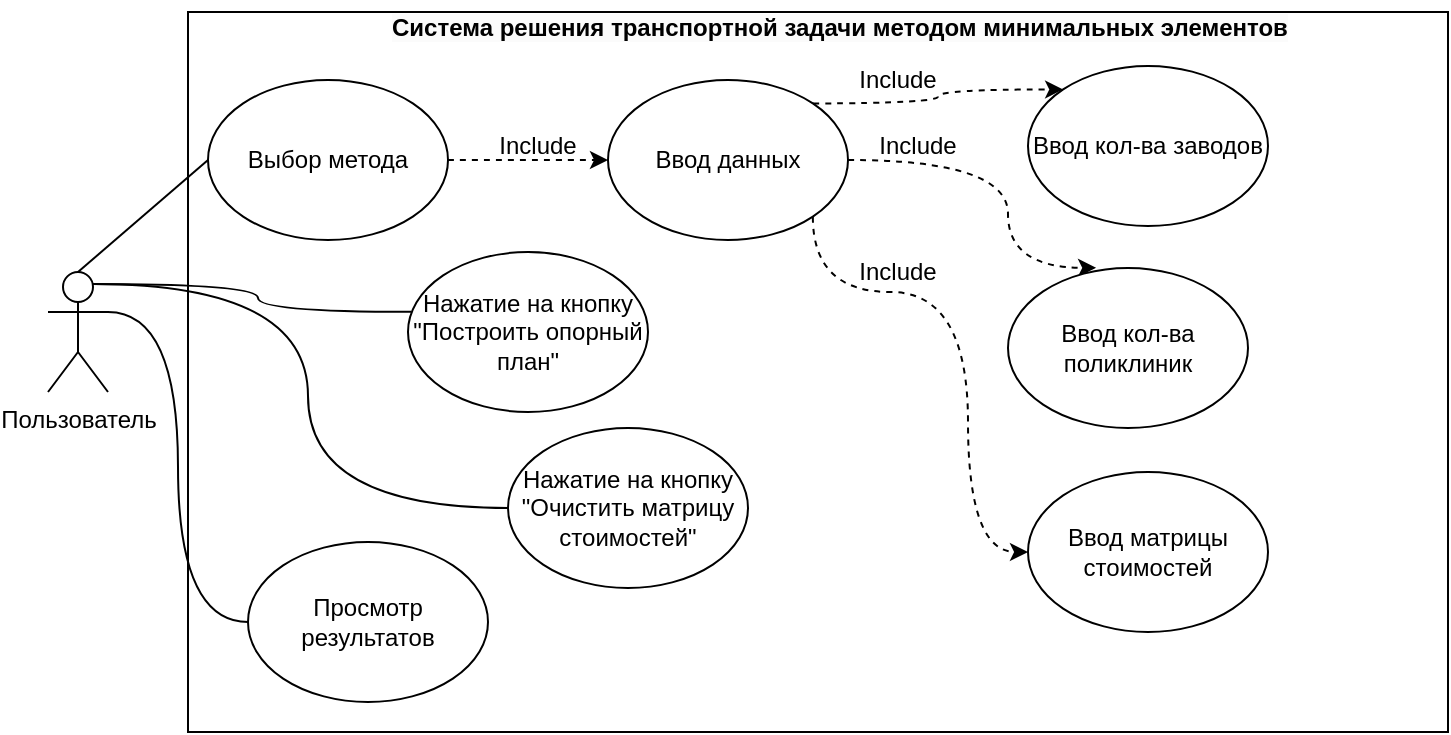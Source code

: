 <mxfile version="26.0.16">
  <diagram name="Страница — 1" id="MhZsO-eI6Q5cSMW88hyI">
    <mxGraphModel dx="757" dy="530" grid="1" gridSize="10" guides="1" tooltips="1" connect="1" arrows="1" fold="1" page="1" pageScale="1" pageWidth="827" pageHeight="1169" math="0" shadow="0">
      <root>
        <mxCell id="0" />
        <mxCell id="1" parent="0" />
        <mxCell id="bsRrCh52WF0jLn3vwOqp-1" value="Пользователь" style="shape=umlActor;verticalLabelPosition=bottom;verticalAlign=top;html=1;outlineConnect=0;" vertex="1" parent="1">
          <mxGeometry x="90" y="290" width="30" height="60" as="geometry" />
        </mxCell>
        <mxCell id="bsRrCh52WF0jLn3vwOqp-48" value="" style="rounded=0;whiteSpace=wrap;html=1;" vertex="1" parent="1">
          <mxGeometry x="160" y="160" width="630" height="360" as="geometry" />
        </mxCell>
        <mxCell id="bsRrCh52WF0jLn3vwOqp-49" value="&lt;b style=&quot;forced-color-adjust: none; color: rgb(0, 0, 0); font-family: Helvetica; font-style: normal; font-variant-ligatures: normal; font-variant-caps: normal; letter-spacing: normal; orphans: 2; text-align: center; text-indent: 0px; text-transform: none; widows: 2; word-spacing: 0px; -webkit-text-stroke-width: 0px; white-space: normal; background-color: rgb(251, 251, 251); text-decoration-thickness: initial; text-decoration-style: initial; text-decoration-color: initial;&quot;&gt;&lt;font style=&quot;forced-color-adjust: none;&quot;&gt;Система решения транспортной задачи методом минимальных элементов&lt;/font&gt;&lt;/b&gt;" style="text;whiteSpace=wrap;html=1;fontSize=12;" vertex="1" parent="1">
          <mxGeometry x="260" y="154" width="460" height="40" as="geometry" />
        </mxCell>
        <mxCell id="bsRrCh52WF0jLn3vwOqp-57" style="edgeStyle=orthogonalEdgeStyle;rounded=0;orthogonalLoop=1;jettySize=auto;html=1;exitX=1;exitY=0.5;exitDx=0;exitDy=0;entryX=0;entryY=0.5;entryDx=0;entryDy=0;curved=1;strokeColor=default;dashed=1;" edge="1" parent="1" source="bsRrCh52WF0jLn3vwOqp-50" target="bsRrCh52WF0jLn3vwOqp-56">
          <mxGeometry relative="1" as="geometry" />
        </mxCell>
        <mxCell id="bsRrCh52WF0jLn3vwOqp-50" value="Выбор метода" style="ellipse;whiteSpace=wrap;html=1;" vertex="1" parent="1">
          <mxGeometry x="170" y="194" width="120" height="80" as="geometry" />
        </mxCell>
        <mxCell id="bsRrCh52WF0jLn3vwOqp-54" value="" style="endArrow=none;html=1;rounded=0;entryX=0;entryY=0.5;entryDx=0;entryDy=0;exitX=0.5;exitY=0;exitDx=0;exitDy=0;exitPerimeter=0;startFill=0;" edge="1" parent="1" source="bsRrCh52WF0jLn3vwOqp-1" target="bsRrCh52WF0jLn3vwOqp-50">
          <mxGeometry width="50" height="50" relative="1" as="geometry">
            <mxPoint x="120" y="300" as="sourcePoint" />
            <mxPoint x="170" y="250" as="targetPoint" />
          </mxGeometry>
        </mxCell>
        <mxCell id="bsRrCh52WF0jLn3vwOqp-64" style="edgeStyle=orthogonalEdgeStyle;rounded=0;orthogonalLoop=1;jettySize=auto;html=1;exitX=1;exitY=0;exitDx=0;exitDy=0;entryX=0;entryY=0;entryDx=0;entryDy=0;curved=1;dashed=1;" edge="1" parent="1" source="bsRrCh52WF0jLn3vwOqp-56" target="bsRrCh52WF0jLn3vwOqp-63">
          <mxGeometry relative="1" as="geometry" />
        </mxCell>
        <mxCell id="bsRrCh52WF0jLn3vwOqp-65" style="edgeStyle=orthogonalEdgeStyle;rounded=0;orthogonalLoop=1;jettySize=auto;html=1;exitX=1;exitY=0.5;exitDx=0;exitDy=0;curved=1;entryX=0.367;entryY=-0.001;entryDx=0;entryDy=0;entryPerimeter=0;dashed=1;" edge="1" parent="1" source="bsRrCh52WF0jLn3vwOqp-56" target="bsRrCh52WF0jLn3vwOqp-62">
          <mxGeometry relative="1" as="geometry">
            <Array as="points">
              <mxPoint x="570" y="234" />
              <mxPoint x="570" y="288" />
            </Array>
          </mxGeometry>
        </mxCell>
        <mxCell id="bsRrCh52WF0jLn3vwOqp-66" style="edgeStyle=orthogonalEdgeStyle;rounded=0;orthogonalLoop=1;jettySize=auto;html=1;exitX=1;exitY=1;exitDx=0;exitDy=0;curved=1;dashed=1;" edge="1" parent="1" source="bsRrCh52WF0jLn3vwOqp-56" target="bsRrCh52WF0jLn3vwOqp-61">
          <mxGeometry relative="1" as="geometry">
            <Array as="points">
              <mxPoint x="472" y="300" />
              <mxPoint x="550" y="300" />
              <mxPoint x="550" y="430" />
            </Array>
          </mxGeometry>
        </mxCell>
        <mxCell id="bsRrCh52WF0jLn3vwOqp-56" value="Ввод данных" style="ellipse;whiteSpace=wrap;html=1;" vertex="1" parent="1">
          <mxGeometry x="370" y="194" width="120" height="80" as="geometry" />
        </mxCell>
        <mxCell id="bsRrCh52WF0jLn3vwOqp-58" value="Include" style="text;html=1;align=center;verticalAlign=middle;whiteSpace=wrap;rounded=0;" vertex="1" parent="1">
          <mxGeometry x="310" y="220" width="50" height="14" as="geometry" />
        </mxCell>
        <mxCell id="bsRrCh52WF0jLn3vwOqp-60" value="Просмотр результатов" style="ellipse;whiteSpace=wrap;html=1;" vertex="1" parent="1">
          <mxGeometry x="190" y="425" width="120" height="80" as="geometry" />
        </mxCell>
        <mxCell id="bsRrCh52WF0jLn3vwOqp-61" value="Ввод матрицы стоимостей" style="ellipse;whiteSpace=wrap;html=1;" vertex="1" parent="1">
          <mxGeometry x="580" y="390" width="120" height="80" as="geometry" />
        </mxCell>
        <mxCell id="bsRrCh52WF0jLn3vwOqp-62" value="Ввод кол-ва поликлиник" style="ellipse;whiteSpace=wrap;html=1;" vertex="1" parent="1">
          <mxGeometry x="570" y="288" width="120" height="80" as="geometry" />
        </mxCell>
        <mxCell id="bsRrCh52WF0jLn3vwOqp-63" value="Ввод кол-ва заводов" style="ellipse;whiteSpace=wrap;html=1;" vertex="1" parent="1">
          <mxGeometry x="580" y="187" width="120" height="80" as="geometry" />
        </mxCell>
        <mxCell id="bsRrCh52WF0jLn3vwOqp-67" value="Include" style="text;html=1;align=center;verticalAlign=middle;whiteSpace=wrap;rounded=0;" vertex="1" parent="1">
          <mxGeometry x="490" y="187" width="50" height="14" as="geometry" />
        </mxCell>
        <mxCell id="bsRrCh52WF0jLn3vwOqp-68" value="Include" style="text;html=1;align=center;verticalAlign=middle;whiteSpace=wrap;rounded=0;" vertex="1" parent="1">
          <mxGeometry x="500" y="220" width="50" height="14" as="geometry" />
        </mxCell>
        <mxCell id="bsRrCh52WF0jLn3vwOqp-69" value="Include" style="text;html=1;align=center;verticalAlign=middle;whiteSpace=wrap;rounded=0;" vertex="1" parent="1">
          <mxGeometry x="490" y="283" width="50" height="14" as="geometry" />
        </mxCell>
        <mxCell id="bsRrCh52WF0jLn3vwOqp-70" style="edgeStyle=orthogonalEdgeStyle;rounded=0;orthogonalLoop=1;jettySize=auto;html=1;exitX=1;exitY=0.333;exitDx=0;exitDy=0;exitPerimeter=0;entryX=0;entryY=0.5;entryDx=0;entryDy=0;curved=1;endArrow=none;startFill=0;" edge="1" parent="1" source="bsRrCh52WF0jLn3vwOqp-1" target="bsRrCh52WF0jLn3vwOqp-60">
          <mxGeometry relative="1" as="geometry" />
        </mxCell>
        <mxCell id="bsRrCh52WF0jLn3vwOqp-71" value="Нажатие на кнопку &quot;Построить опорный план&quot;" style="ellipse;whiteSpace=wrap;html=1;" vertex="1" parent="1">
          <mxGeometry x="270" y="280" width="120" height="80" as="geometry" />
        </mxCell>
        <mxCell id="bsRrCh52WF0jLn3vwOqp-72" style="edgeStyle=orthogonalEdgeStyle;rounded=0;orthogonalLoop=1;jettySize=auto;html=1;exitX=0.75;exitY=0.1;exitDx=0;exitDy=0;exitPerimeter=0;entryX=0.014;entryY=0.374;entryDx=0;entryDy=0;entryPerimeter=0;curved=1;endArrow=none;startFill=0;" edge="1" parent="1" source="bsRrCh52WF0jLn3vwOqp-1" target="bsRrCh52WF0jLn3vwOqp-71">
          <mxGeometry relative="1" as="geometry" />
        </mxCell>
        <mxCell id="bsRrCh52WF0jLn3vwOqp-73" value="Нажатие на кнопку &quot;Очистить матрицу стоимостей&quot;" style="ellipse;whiteSpace=wrap;html=1;" vertex="1" parent="1">
          <mxGeometry x="320" y="368" width="120" height="80" as="geometry" />
        </mxCell>
        <mxCell id="bsRrCh52WF0jLn3vwOqp-74" style="edgeStyle=orthogonalEdgeStyle;rounded=0;orthogonalLoop=1;jettySize=auto;html=1;exitX=0.75;exitY=0.1;exitDx=0;exitDy=0;exitPerimeter=0;entryX=0;entryY=0.5;entryDx=0;entryDy=0;endArrow=none;startFill=0;curved=1;" edge="1" parent="1" source="bsRrCh52WF0jLn3vwOqp-1" target="bsRrCh52WF0jLn3vwOqp-73">
          <mxGeometry relative="1" as="geometry" />
        </mxCell>
      </root>
    </mxGraphModel>
  </diagram>
</mxfile>
